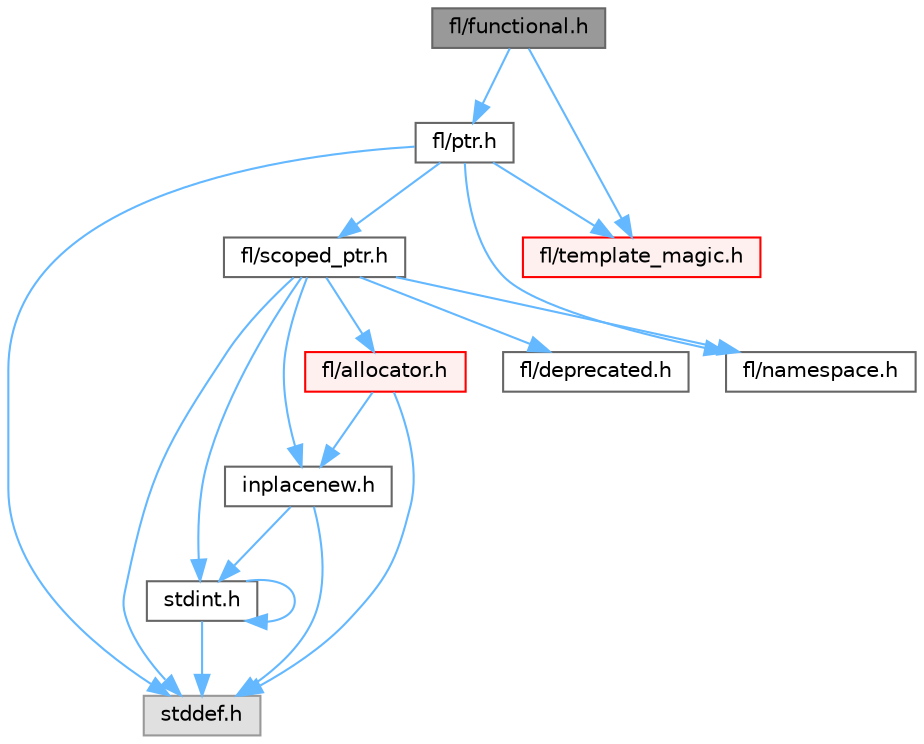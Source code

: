 digraph "fl/functional.h"
{
 // INTERACTIVE_SVG=YES
 // LATEX_PDF_SIZE
  bgcolor="transparent";
  edge [fontname=Helvetica,fontsize=10,labelfontname=Helvetica,labelfontsize=10];
  node [fontname=Helvetica,fontsize=10,shape=box,height=0.2,width=0.4];
  Node1 [id="Node000001",label="fl/functional.h",height=0.2,width=0.4,color="gray40", fillcolor="grey60", style="filled", fontcolor="black",tooltip=" "];
  Node1 -> Node2 [id="edge1_Node000001_Node000002",color="steelblue1",style="solid",tooltip=" "];
  Node2 [id="Node000002",label="fl/ptr.h",height=0.2,width=0.4,color="grey40", fillcolor="white", style="filled",URL="$dd/d98/ptr_8h.html",tooltip=" "];
  Node2 -> Node3 [id="edge2_Node000002_Node000003",color="steelblue1",style="solid",tooltip=" "];
  Node3 [id="Node000003",label="stddef.h",height=0.2,width=0.4,color="grey60", fillcolor="#E0E0E0", style="filled",tooltip=" "];
  Node2 -> Node4 [id="edge3_Node000002_Node000004",color="steelblue1",style="solid",tooltip=" "];
  Node4 [id="Node000004",label="fl/namespace.h",height=0.2,width=0.4,color="grey40", fillcolor="white", style="filled",URL="$df/d2a/namespace_8h.html",tooltip="Implements the FastLED namespace macros."];
  Node2 -> Node5 [id="edge4_Node000002_Node000005",color="steelblue1",style="solid",tooltip=" "];
  Node5 [id="Node000005",label="fl/scoped_ptr.h",height=0.2,width=0.4,color="grey40", fillcolor="white", style="filled",URL="$d0/d44/scoped__ptr_8h.html",tooltip=" "];
  Node5 -> Node3 [id="edge5_Node000005_Node000003",color="steelblue1",style="solid",tooltip=" "];
  Node5 -> Node6 [id="edge6_Node000005_Node000006",color="steelblue1",style="solid",tooltip=" "];
  Node6 [id="Node000006",label="stdint.h",height=0.2,width=0.4,color="grey40", fillcolor="white", style="filled",URL="$df/dd8/stdint_8h.html",tooltip=" "];
  Node6 -> Node3 [id="edge7_Node000006_Node000003",color="steelblue1",style="solid",tooltip=" "];
  Node6 -> Node6 [id="edge8_Node000006_Node000006",color="steelblue1",style="solid",tooltip=" "];
  Node5 -> Node7 [id="edge9_Node000005_Node000007",color="steelblue1",style="solid",tooltip=" "];
  Node7 [id="Node000007",label="fl/allocator.h",height=0.2,width=0.4,color="red", fillcolor="#FFF0F0", style="filled",URL="$da/da9/allocator_8h.html",tooltip=" "];
  Node7 -> Node3 [id="edge10_Node000007_Node000003",color="steelblue1",style="solid",tooltip=" "];
  Node7 -> Node21 [id="edge11_Node000007_Node000021",color="steelblue1",style="solid",tooltip=" "];
  Node21 [id="Node000021",label="inplacenew.h",height=0.2,width=0.4,color="grey40", fillcolor="white", style="filled",URL="$db/d36/inplacenew_8h.html",tooltip=" "];
  Node21 -> Node3 [id="edge12_Node000021_Node000003",color="steelblue1",style="solid",tooltip=" "];
  Node21 -> Node6 [id="edge13_Node000021_Node000006",color="steelblue1",style="solid",tooltip=" "];
  Node5 -> Node21 [id="edge14_Node000005_Node000021",color="steelblue1",style="solid",tooltip=" "];
  Node5 -> Node4 [id="edge15_Node000005_Node000004",color="steelblue1",style="solid",tooltip=" "];
  Node5 -> Node23 [id="edge16_Node000005_Node000023",color="steelblue1",style="solid",tooltip=" "];
  Node23 [id="Node000023",label="fl/deprecated.h",height=0.2,width=0.4,color="grey40", fillcolor="white", style="filled",URL="$d4/dce/deprecated_8h.html",tooltip=" "];
  Node2 -> Node17 [id="edge17_Node000002_Node000017",color="steelblue1",style="solid",tooltip=" "];
  Node17 [id="Node000017",label="fl/template_magic.h",height=0.2,width=0.4,color="red", fillcolor="#FFF0F0", style="filled",URL="$d8/d0c/template__magic_8h.html",tooltip=" "];
  Node1 -> Node17 [id="edge18_Node000001_Node000017",color="steelblue1",style="solid",tooltip=" "];
}
